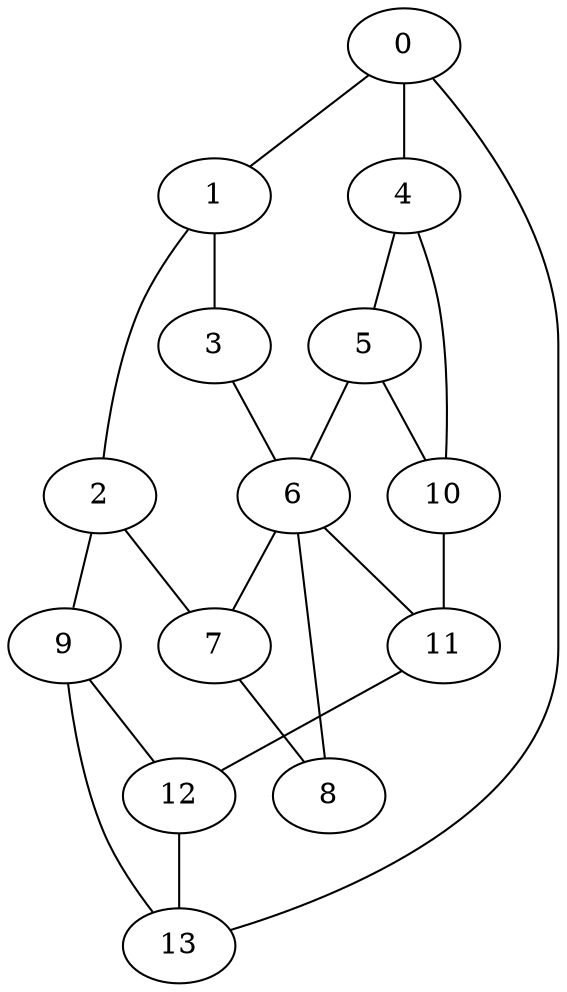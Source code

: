 strict graph G {
  0;
  1;
  2;
  3;
  4;
  5;
  6;
  7;
  8;
  9;
  10;
  11;
  12;
  13;
  0 -- 1;
  0 -- 4;
  0 -- 13;
  1 -- 2;
  1 -- 3;
  2 -- 7;
  2 -- 9;
  3 -- 6;
  4 -- 5;
  4 -- 10;
  5 -- 10;
  5 -- 6;
  6 -- 11;
  6 -- 7;
  6 -- 8;
  7 -- 8;
  9 -- 12;
  9 -- 13;
  10 -- 11;
  11 -- 12;
  12 -- 13;
}
